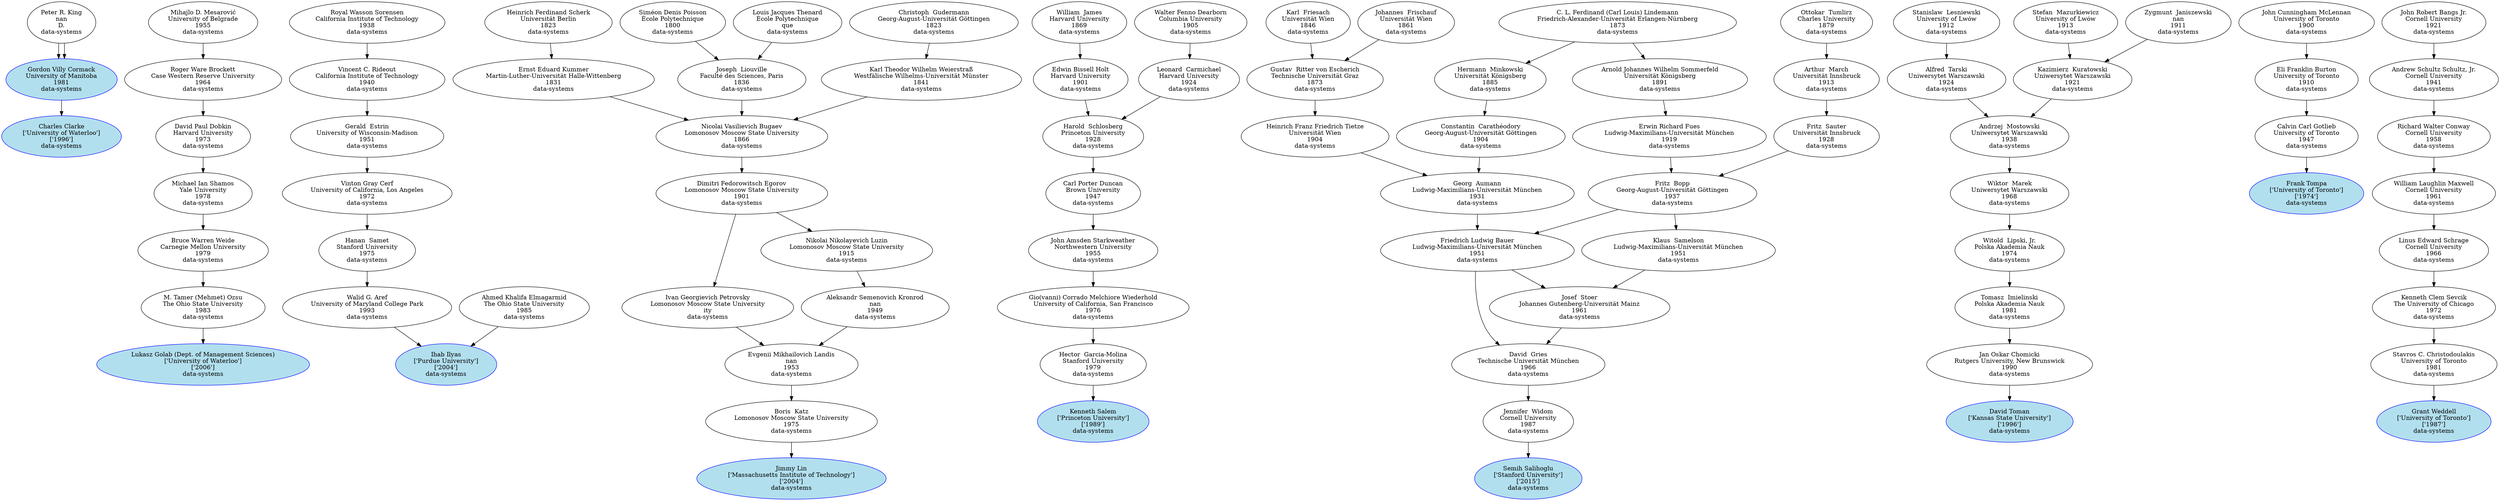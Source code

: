 digraph "Academic Genealogy for data-systems" {
	66869 [label="Charles Clarke
['University of Waterloo']
['1996']
data-systems" color=blue fillcolor=lightblue2 style=filled]
	66818 [label="Gordon Cormack
['University of Manitoba']
['1981']
data-systems" color=blue fillcolor=lightblue2 style=filled]
	102378 [label="Lukasz Golab (Dept. of Management Sciences)
['University of Waterloo']
['2006']
data-systems" color=blue fillcolor=lightblue2 style=filled]
	125917 [label="Ihab Ilyas
['Purdue University']
['2004']
data-systems" color=blue fillcolor=lightblue2 style=filled]
	0 [label="Jimmy Lin
['Massachusetts Institute of Technology']
['2004']
data-systems" color=blue fillcolor=lightblue2 style=filled]
	66887 [label="Kenneth Salem
['Princeton University']
['1989']
data-systems" color=blue fillcolor=lightblue2 style=filled]
	286451 [label="Semih Salihoglu
['Stanford University']
['2015']
data-systems" color=blue fillcolor=lightblue2 style=filled]
	70807 [label="David Toman
['Kansas State University']
['1996']
data-systems" color=blue fillcolor=lightblue2 style=filled]
	66879 [label="Frank Tompa
['University of Toronto']
['1974']
data-systems" color=blue fillcolor=lightblue2 style=filled]
	66877 [label="Grant Weddell
['University of Toronto']
['1987']
data-systems" color=blue fillcolor=lightblue2 style=filled]
	66818 [label="Gordon Villy Cormack
University of Manitoba
1981
data-systems"]
	80823 [label="Peter R. King
nan
D.
data-systems"]
	72390 [label="M. Tamer (Mehmet) Ozsu
The Ohio State University
1983
data-systems"]
	117312 [label="Walid G. Aref
University of Maryland College Park
1993
data-systems"]
	96256 [label="Ahmed Khalifa Elmagarmid
The Ohio State University
1985
data-systems"]
	176620 [label="Boris  Katz
Lomonosov Moscow State University
1975
data-systems"]
	70978 [label="Hector  Garcia-Molina
Stanford University
1979
data-systems"]
	70979 [label="Jennifer  Widom
Cornell University
1987
data-systems"]
	70371 [label="Jan Oskar Chomicki
Rutgers University, New Brunswick
1990
data-systems"]
	24934 [label="Calvin Carl Gotlieb
University of Toronto
1947
data-systems"]
	79993 [label="Stavros C. Christodoulakis
University of Toronto
1981
data-systems"]
	79360 [label="Bruce Warren Weide
Carnegie Mellon University
1979
data-systems"]
	41489 [label="Hanan  Samet
Stanford University
1975
data-systems"]
	76951 [label="Evgenii Mikhailovich Landis
nan
1953
data-systems"]
	70996 [label="Gio(vanni) Corrado Melchiore Wiederhold
University of California, San Francisco
1976
data-systems"]
	22781 [label="David  Gries
Technische Universität München
1966
data-systems"]
	70225 [label="Tomasz  Imielinski
Polska Akademia Nauk
1981
data-systems"]
	16275 [label="Eli Franklin Burton
University of Toronto
1910
data-systems"]
	66903 [label="Kenneth Clem Sevcik
The University of Chicago
1972
data-systems"]
	102419 [label="Michael Ian Shamos
Yale University
1978
data-systems"]
	23037 [label="Vinton Gray Cerf
University of California, Los Angeles
1972
data-systems"]
	55146 [label="Ivan Georgievich Petrovsky
Lomonosov Moscow State University
ity
data-systems"]
	76948 [label="Aleksandr Semenovich Kronrod
nan
1949
data-systems"]
	5709 [label="John Amsden Starkweather
Northwestern University
1955
data-systems"]
	21622 [label="Josef  Stoer
Johannes Gutenberg-Universität Mainz
1961
data-systems"]
	21232 [label="Friedrich Ludwig Bauer
Ludwig-Maximilians-Universität München
1951
data-systems"]
	70822 [label="Witold  Lipski, Jr.
Polska Akademia Nauk
1974
data-systems"]
	265395 [label="John Cunningham McLennan
University of Toronto
1900
data-systems"]
	79967 [label="Linus Edward Schrage
Cornell University
1966
data-systems"]
	69526 [label="David Paul Dobkin
Harvard University
1973
data-systems"]
	69930 [label="Gerald  Estrin
University of Wisconsin-Madison
1951
data-systems"]
	24109 [label="Dimitri Fedorowitsch Egorov
Lomonosov Moscow State University
1901
data-systems"]
	10479 [label="Nikolai Nikolayevich Luzin
Lomonosov Moscow State University
1915
data-systems"]
	16963 [label="Carl Porter Duncan
Brown University
1947
data-systems"]
	24762 [label="Klaus  Samelson
Ludwig-Maximilians-Universität München
1951
data-systems"]
	25129 [label="Fritz  Bopp
Georg-August-Universität Göttingen
1937
data-systems"]
	36548 [label="Georg  Aumann
Ludwig-Maximilians-Universität München
1931
data-systems"]
	22583 [label="Wiktor  Marek
Uniwersytet Warszawski
1968
data-systems"]
	79965 [label="William Laughlin Maxwell
Cornell University
1961
data-systems"]
	18746 [label="Roger Ware Brockett
Case Western Reserve University
1964
data-systems"]
	29801 [label="Vincent C. Rideout
California Institute of Technology
1940
data-systems"]
	24101 [label="Nicolai Vasilievich Bugaev
Lomonosov Moscow State University
1866
data-systems"]
	93076 [label="Harold  Schlosberg
Princeton University
1928
data-systems"]
	106421 [label="Erwin Richard Fues
Ludwig-Maximilians-Universität München
1919
data-systems"]
	57661 [label="Fritz  Sauter
Universität Innsbruck
1928
data-systems"]
	57471 [label="Heinrich Franz Friedrich Tietze
Universität Wien
1904
data-systems"]
	7517 [label="Constantin  Carathéodory
Georg-August-Universität Göttingen
1904
data-systems"]
	489 [label="Andrzej  Mostowski
Uniwersytet Warszawski
1938
data-systems"]
	79968 [label="Richard Walter Conway
Cornell University
1958
data-systems"]
	92461 [label="Mihajlo D. Mesarović
University of Belgrade
1955
data-systems"]
	222430 [label="Royal Wasson Sorensen
California Institute of Technology
1938
data-systems"]
	18331 [label="Ernst Eduard Kummer
Martin-Luther-Universität Halle-Wittenberg
1831
data-systems"]
	55185 [label="Joseph  Liouville
Faculté des Sciences, Paris
1836
data-systems"]
	7486 [label="Karl Theodor Wilhelm Weierstraß
Westfälische Wilhelms-Universität Münster
1841
data-systems"]
	95237 [label="Edwin Bissell Holt
Harvard University
1901
data-systems"]
	95238 [label="Leonard  Carmichael
Harvard University
1924
data-systems"]
	31357 [label="Arnold Johannes Wilhelm Sommerfeld
Universität Königsberg
1891
data-systems"]
	138330 [label="Arthur  March
Universität Innsbruck
1913
data-systems"]
	27259 [label="Gustav  Ritter von Escherich
Technische Universität Graz
1873
data-systems"]
	29675 [label="Hermann  Minkowski
Universität Königsberg
1885
data-systems"]
	13347 [label="Alfred  Tarski
Uniwersytet Warszawski
1924
data-systems"]
	24546 [label="Kazimierz  Kuratowski
Uniwersytet Warszawski
1921
data-systems"]
	79969 [label="Andrew Schultz Schultz, Jr.
Cornell University
1941
data-systems"]
	25484 [label="Heinrich Ferdinand Scherk
Universität Berlin
1823
data-systems"]
	17865 [label="Siméon Denis Poisson
École Polytechnique
1800
data-systems"]
	104652 [label="Louis Jacques Thenard
École Polytechnique
que
data-systems"]
	29458 [label="Christoph  Gudermann
Georg-August-Universität Göttingen
1823
data-systems"]
	29244 [label="William  James
Harvard University
1869
data-systems"]
	29189 [label="Walter Fenno Dearborn
Columbia University
1905
data-systems"]
	7404 [label="C. L. Ferdinand (Carl Louis) Lindemann
Friedrich-Alexander-Universität Erlangen-Nürnberg
1873
data-systems"]
	138329 [label="Ottokar  Tumlirz
Charles University
1879
data-systems"]
	27258 [label="Johannes  Frischauf
Universität Wien
1861
data-systems"]
	49523 [label="Karl  Friesach
Universität Wien
1846
data-systems"]
	13345 [label="Stanislaw  Lesniewski
University of Lwów
1912
data-systems"]
	12547 [label="Stefan  Mazurkiewicz
University of Lwów
1913
data-systems"]
	86692 [label="Zygmunt  Janiszewski
nan
1911
data-systems"]
	80136 [label="John Robert Bangs Jr.
Cornell University
1921
data-systems"]
	66818 -> 66869
	80823 -> 66818
	72390 -> 102378
	117312 -> 125917
	96256 -> 125917
	176620 -> 0
	70978 -> 66887
	70979 -> 286451
	70371 -> 70807
	24934 -> 66879
	79993 -> 66877
	80823 -> 66818
	79360 -> 72390
	41489 -> 117312
	76951 -> 176620
	70996 -> 70978
	22781 -> 70979
	70225 -> 70371
	16275 -> 24934
	66903 -> 79993
	102419 -> 79360
	23037 -> 41489
	55146 -> 76951
	76948 -> 76951
	5709 -> 70996
	21622 -> 22781
	21232 -> 22781
	70822 -> 70225
	265395 -> 16275
	79967 -> 66903
	69526 -> 102419
	69930 -> 23037
	24109 -> 55146
	10479 -> 76948
	16963 -> 5709
	24762 -> 21622
	21232 -> 21622
	25129 -> 21232
	36548 -> 21232
	22583 -> 70822
	79965 -> 79967
	18746 -> 69526
	29801 -> 69930
	24101 -> 24109
	24109 -> 10479
	93076 -> 16963
	25129 -> 24762
	106421 -> 25129
	57661 -> 25129
	57471 -> 36548
	7517 -> 36548
	489 -> 22583
	79968 -> 79965
	92461 -> 18746
	222430 -> 29801
	18331 -> 24101
	55185 -> 24101
	7486 -> 24101
	95237 -> 93076
	95238 -> 93076
	31357 -> 106421
	138330 -> 57661
	27259 -> 57471
	29675 -> 7517
	13347 -> 489
	24546 -> 489
	79969 -> 79968
	25484 -> 18331
	17865 -> 55185
	104652 -> 55185
	29458 -> 7486
	29244 -> 95237
	29189 -> 95238
	7404 -> 31357
	138329 -> 138330
	27258 -> 27259
	49523 -> 27259
	7404 -> 29675
	13345 -> 13347
	12547 -> 24546
	86692 -> 24546
	80136 -> 79969
}
